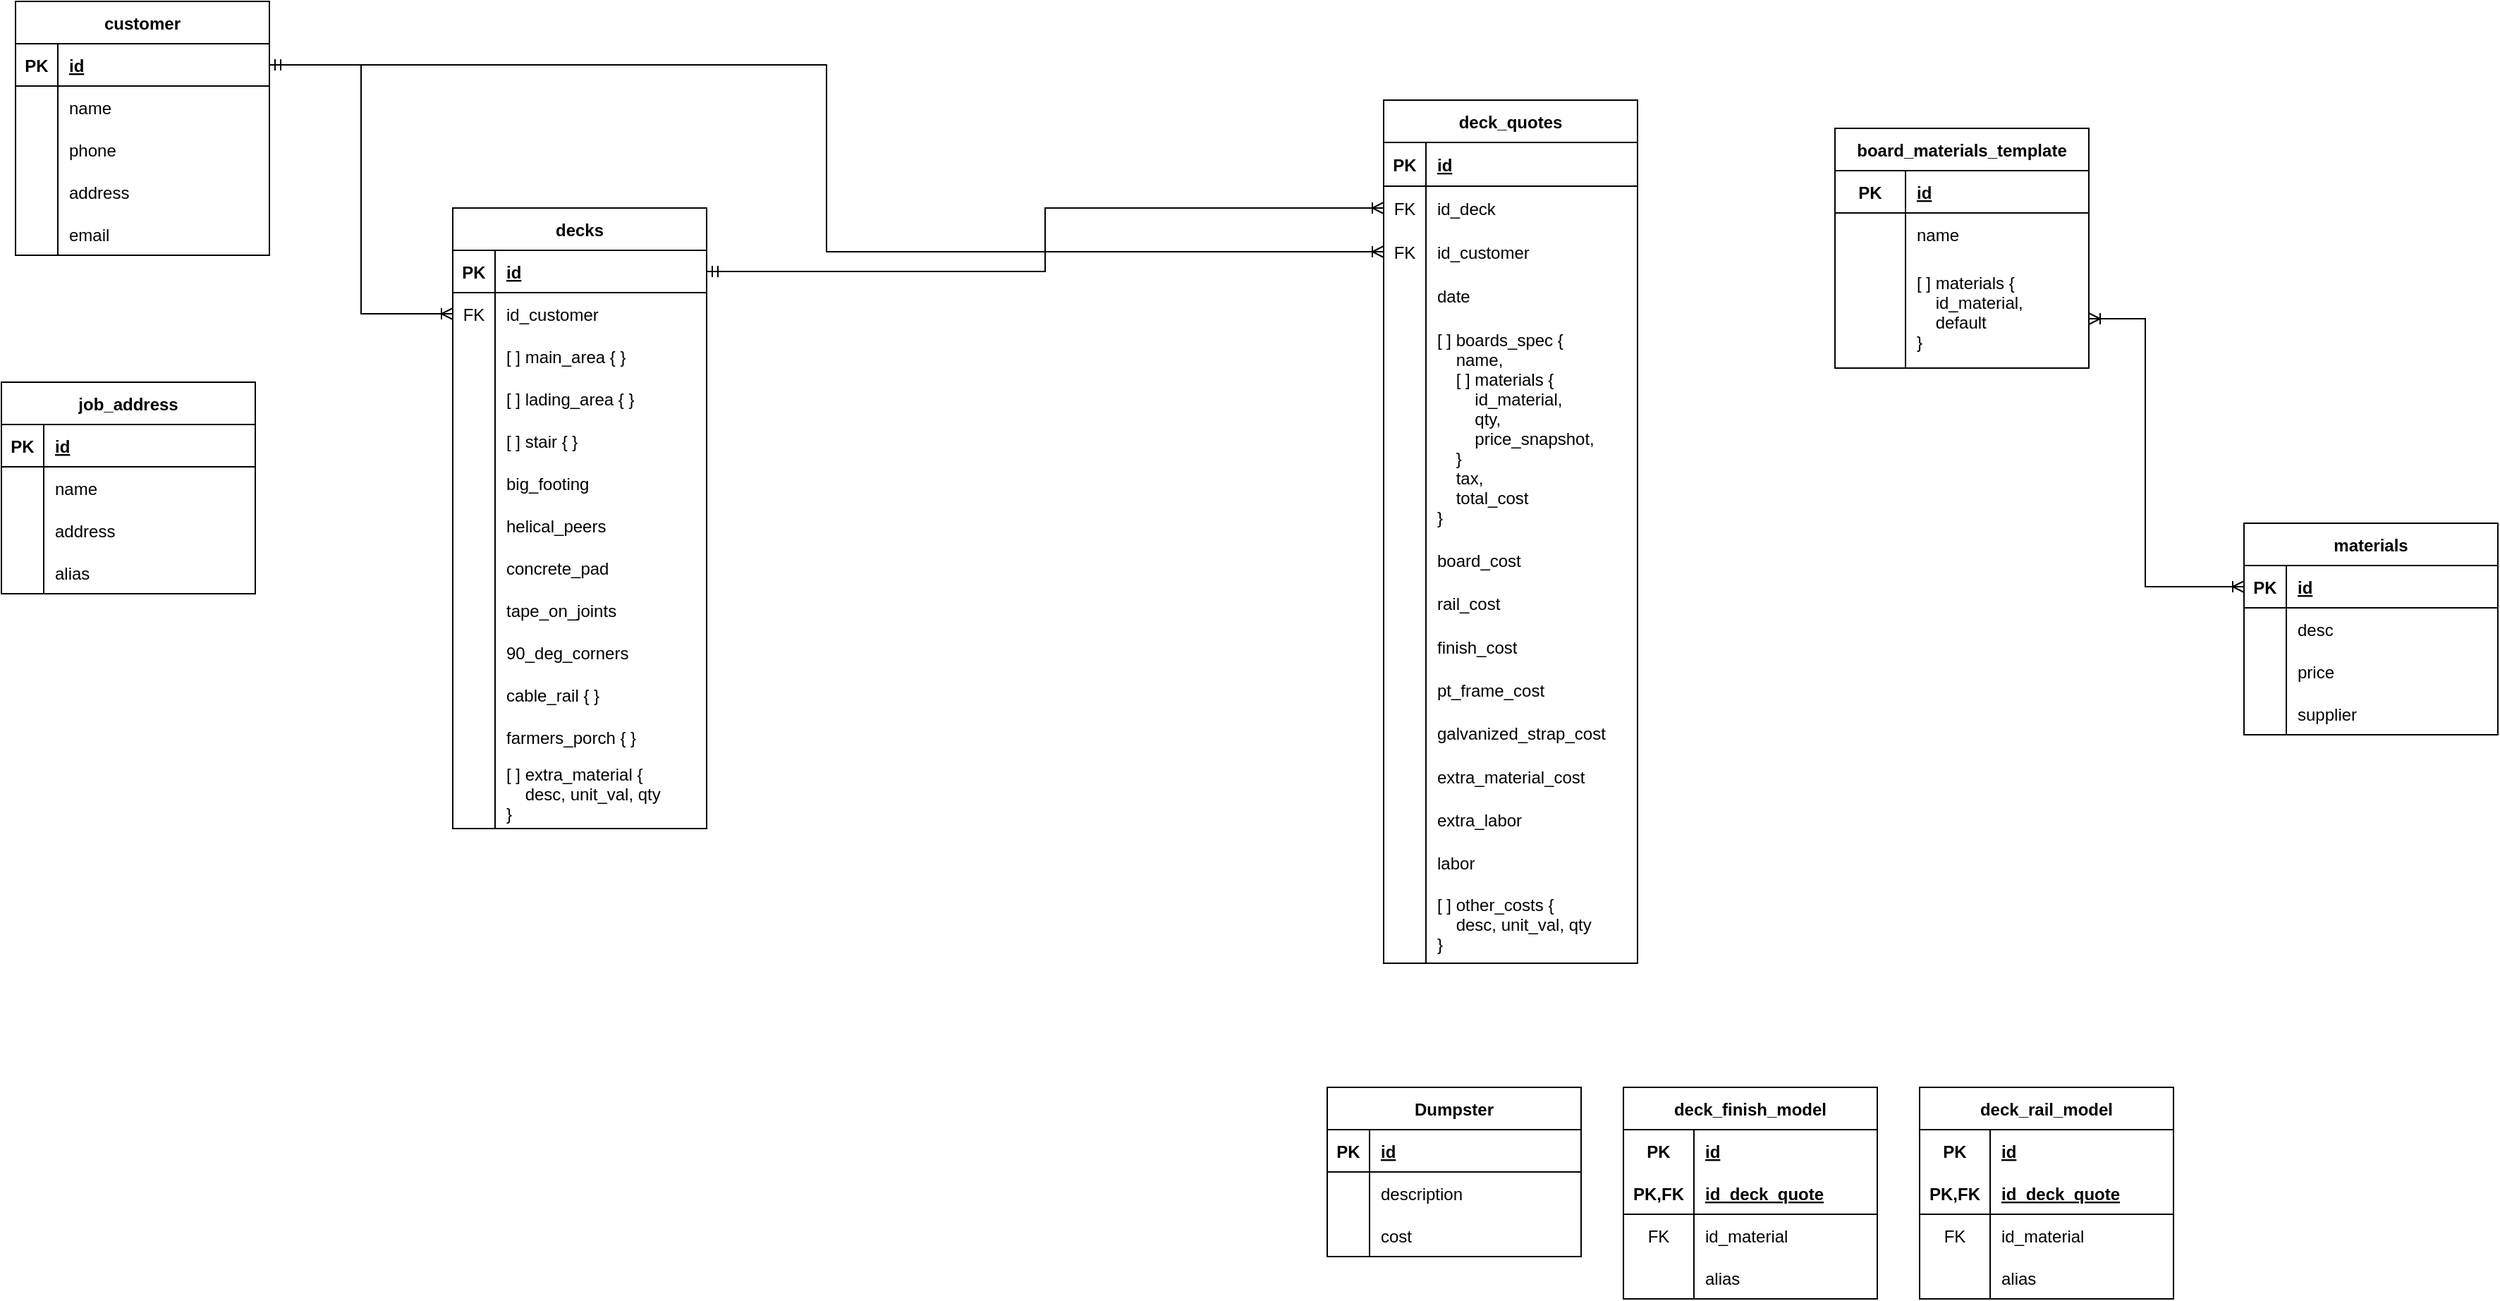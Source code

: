 <mxfile version="21.6.5" type="device">
  <diagram id="R2lEEEUBdFMjLlhIrx00" name="Page-1">
    <mxGraphModel dx="1594" dy="1074" grid="1" gridSize="10" guides="1" tooltips="1" connect="1" arrows="1" fold="1" page="0" pageScale="1" pageWidth="1169" pageHeight="827" math="0" shadow="0" extFonts="Permanent Marker^https://fonts.googleapis.com/css?family=Permanent+Marker">
      <root>
        <mxCell id="0" />
        <mxCell id="1" parent="0" />
        <mxCell id="cBXXLyw65RnomTk4NGGM-23" value="materials" style="shape=table;startSize=30;container=1;collapsible=1;childLayout=tableLayout;fixedRows=1;rowLines=0;fontStyle=1;align=center;resizeLast=1;" parent="1" vertex="1">
          <mxGeometry x="1270" y="130" width="180" height="150" as="geometry" />
        </mxCell>
        <mxCell id="cBXXLyw65RnomTk4NGGM-24" value="" style="shape=tableRow;horizontal=0;startSize=0;swimlaneHead=0;swimlaneBody=0;fillColor=none;collapsible=0;dropTarget=0;points=[[0,0.5],[1,0.5]];portConstraint=eastwest;top=0;left=0;right=0;bottom=1;" parent="cBXXLyw65RnomTk4NGGM-23" vertex="1">
          <mxGeometry y="30" width="180" height="30" as="geometry" />
        </mxCell>
        <mxCell id="cBXXLyw65RnomTk4NGGM-25" value="PK" style="shape=partialRectangle;connectable=0;fillColor=none;top=0;left=0;bottom=0;right=0;fontStyle=1;overflow=hidden;" parent="cBXXLyw65RnomTk4NGGM-24" vertex="1">
          <mxGeometry width="30" height="30" as="geometry">
            <mxRectangle width="30" height="30" as="alternateBounds" />
          </mxGeometry>
        </mxCell>
        <mxCell id="cBXXLyw65RnomTk4NGGM-26" value="id" style="shape=partialRectangle;connectable=0;fillColor=none;top=0;left=0;bottom=0;right=0;align=left;spacingLeft=6;fontStyle=5;overflow=hidden;" parent="cBXXLyw65RnomTk4NGGM-24" vertex="1">
          <mxGeometry x="30" width="150" height="30" as="geometry">
            <mxRectangle width="150" height="30" as="alternateBounds" />
          </mxGeometry>
        </mxCell>
        <mxCell id="cBXXLyw65RnomTk4NGGM-36" value="" style="shape=tableRow;horizontal=0;startSize=0;swimlaneHead=0;swimlaneBody=0;fillColor=none;collapsible=0;dropTarget=0;points=[[0,0.5],[1,0.5]];portConstraint=eastwest;top=0;left=0;right=0;bottom=0;" parent="cBXXLyw65RnomTk4NGGM-23" vertex="1">
          <mxGeometry y="60" width="180" height="30" as="geometry" />
        </mxCell>
        <mxCell id="cBXXLyw65RnomTk4NGGM-37" value="" style="shape=partialRectangle;connectable=0;fillColor=none;top=0;left=0;bottom=0;right=0;editable=1;overflow=hidden;" parent="cBXXLyw65RnomTk4NGGM-36" vertex="1">
          <mxGeometry width="30" height="30" as="geometry">
            <mxRectangle width="30" height="30" as="alternateBounds" />
          </mxGeometry>
        </mxCell>
        <mxCell id="cBXXLyw65RnomTk4NGGM-38" value="desc" style="shape=partialRectangle;connectable=0;fillColor=none;top=0;left=0;bottom=0;right=0;align=left;spacingLeft=6;overflow=hidden;" parent="cBXXLyw65RnomTk4NGGM-36" vertex="1">
          <mxGeometry x="30" width="150" height="30" as="geometry">
            <mxRectangle width="150" height="30" as="alternateBounds" />
          </mxGeometry>
        </mxCell>
        <mxCell id="cBXXLyw65RnomTk4NGGM-39" value="" style="shape=tableRow;horizontal=0;startSize=0;swimlaneHead=0;swimlaneBody=0;fillColor=none;collapsible=0;dropTarget=0;points=[[0,0.5],[1,0.5]];portConstraint=eastwest;top=0;left=0;right=0;bottom=0;" parent="cBXXLyw65RnomTk4NGGM-23" vertex="1">
          <mxGeometry y="90" width="180" height="30" as="geometry" />
        </mxCell>
        <mxCell id="cBXXLyw65RnomTk4NGGM-40" value="" style="shape=partialRectangle;connectable=0;fillColor=none;top=0;left=0;bottom=0;right=0;editable=1;overflow=hidden;" parent="cBXXLyw65RnomTk4NGGM-39" vertex="1">
          <mxGeometry width="30" height="30" as="geometry">
            <mxRectangle width="30" height="30" as="alternateBounds" />
          </mxGeometry>
        </mxCell>
        <mxCell id="cBXXLyw65RnomTk4NGGM-41" value="price" style="shape=partialRectangle;connectable=0;fillColor=none;top=0;left=0;bottom=0;right=0;align=left;spacingLeft=6;overflow=hidden;" parent="cBXXLyw65RnomTk4NGGM-39" vertex="1">
          <mxGeometry x="30" width="150" height="30" as="geometry">
            <mxRectangle width="150" height="30" as="alternateBounds" />
          </mxGeometry>
        </mxCell>
        <mxCell id="ASR6GJY54ct-nBJ7BmFE-8" value="" style="shape=tableRow;horizontal=0;startSize=0;swimlaneHead=0;swimlaneBody=0;fillColor=none;collapsible=0;dropTarget=0;points=[[0,0.5],[1,0.5]];portConstraint=eastwest;top=0;left=0;right=0;bottom=0;" parent="cBXXLyw65RnomTk4NGGM-23" vertex="1">
          <mxGeometry y="120" width="180" height="30" as="geometry" />
        </mxCell>
        <mxCell id="ASR6GJY54ct-nBJ7BmFE-9" value="" style="shape=partialRectangle;connectable=0;fillColor=none;top=0;left=0;bottom=0;right=0;editable=1;overflow=hidden;" parent="ASR6GJY54ct-nBJ7BmFE-8" vertex="1">
          <mxGeometry width="30" height="30" as="geometry">
            <mxRectangle width="30" height="30" as="alternateBounds" />
          </mxGeometry>
        </mxCell>
        <mxCell id="ASR6GJY54ct-nBJ7BmFE-10" value="supplier" style="shape=partialRectangle;connectable=0;fillColor=none;top=0;left=0;bottom=0;right=0;align=left;spacingLeft=6;overflow=hidden;" parent="ASR6GJY54ct-nBJ7BmFE-8" vertex="1">
          <mxGeometry x="30" width="150" height="30" as="geometry">
            <mxRectangle width="150" height="30" as="alternateBounds" />
          </mxGeometry>
        </mxCell>
        <mxCell id="cBXXLyw65RnomTk4NGGM-43" value="customer" style="shape=table;startSize=30;container=1;collapsible=1;childLayout=tableLayout;fixedRows=1;rowLines=0;fontStyle=1;align=center;resizeLast=1;" parent="1" vertex="1">
          <mxGeometry x="-310" y="-240" width="180" height="180" as="geometry">
            <mxRectangle x="-150" y="5" width="100" height="30" as="alternateBounds" />
          </mxGeometry>
        </mxCell>
        <mxCell id="cBXXLyw65RnomTk4NGGM-44" value="" style="shape=tableRow;horizontal=0;startSize=0;swimlaneHead=0;swimlaneBody=0;fillColor=none;collapsible=0;dropTarget=0;points=[[0,0.5],[1,0.5]];portConstraint=eastwest;top=0;left=0;right=0;bottom=1;" parent="cBXXLyw65RnomTk4NGGM-43" vertex="1">
          <mxGeometry y="30" width="180" height="30" as="geometry" />
        </mxCell>
        <mxCell id="cBXXLyw65RnomTk4NGGM-45" value="PK" style="shape=partialRectangle;connectable=0;fillColor=none;top=0;left=0;bottom=0;right=0;fontStyle=1;overflow=hidden;" parent="cBXXLyw65RnomTk4NGGM-44" vertex="1">
          <mxGeometry width="30" height="30" as="geometry">
            <mxRectangle width="30" height="30" as="alternateBounds" />
          </mxGeometry>
        </mxCell>
        <mxCell id="cBXXLyw65RnomTk4NGGM-46" value="id" style="shape=partialRectangle;connectable=0;fillColor=none;top=0;left=0;bottom=0;right=0;align=left;spacingLeft=6;fontStyle=5;overflow=hidden;" parent="cBXXLyw65RnomTk4NGGM-44" vertex="1">
          <mxGeometry x="30" width="150" height="30" as="geometry">
            <mxRectangle width="150" height="30" as="alternateBounds" />
          </mxGeometry>
        </mxCell>
        <mxCell id="cBXXLyw65RnomTk4NGGM-47" value="" style="shape=tableRow;horizontal=0;startSize=0;swimlaneHead=0;swimlaneBody=0;fillColor=none;collapsible=0;dropTarget=0;points=[[0,0.5],[1,0.5]];portConstraint=eastwest;top=0;left=0;right=0;bottom=0;" parent="cBXXLyw65RnomTk4NGGM-43" vertex="1">
          <mxGeometry y="60" width="180" height="30" as="geometry" />
        </mxCell>
        <mxCell id="cBXXLyw65RnomTk4NGGM-48" value="" style="shape=partialRectangle;connectable=0;fillColor=none;top=0;left=0;bottom=0;right=0;editable=1;overflow=hidden;" parent="cBXXLyw65RnomTk4NGGM-47" vertex="1">
          <mxGeometry width="30" height="30" as="geometry">
            <mxRectangle width="30" height="30" as="alternateBounds" />
          </mxGeometry>
        </mxCell>
        <mxCell id="cBXXLyw65RnomTk4NGGM-49" value="name" style="shape=partialRectangle;connectable=0;fillColor=none;top=0;left=0;bottom=0;right=0;align=left;spacingLeft=6;overflow=hidden;" parent="cBXXLyw65RnomTk4NGGM-47" vertex="1">
          <mxGeometry x="30" width="150" height="30" as="geometry">
            <mxRectangle width="150" height="30" as="alternateBounds" />
          </mxGeometry>
        </mxCell>
        <mxCell id="cBXXLyw65RnomTk4NGGM-50" value="" style="shape=tableRow;horizontal=0;startSize=0;swimlaneHead=0;swimlaneBody=0;fillColor=none;collapsible=0;dropTarget=0;points=[[0,0.5],[1,0.5]];portConstraint=eastwest;top=0;left=0;right=0;bottom=0;" parent="cBXXLyw65RnomTk4NGGM-43" vertex="1">
          <mxGeometry y="90" width="180" height="30" as="geometry" />
        </mxCell>
        <mxCell id="cBXXLyw65RnomTk4NGGM-51" value="" style="shape=partialRectangle;connectable=0;fillColor=none;top=0;left=0;bottom=0;right=0;editable=1;overflow=hidden;" parent="cBXXLyw65RnomTk4NGGM-50" vertex="1">
          <mxGeometry width="30" height="30" as="geometry">
            <mxRectangle width="30" height="30" as="alternateBounds" />
          </mxGeometry>
        </mxCell>
        <mxCell id="cBXXLyw65RnomTk4NGGM-52" value="phone" style="shape=partialRectangle;connectable=0;fillColor=none;top=0;left=0;bottom=0;right=0;align=left;spacingLeft=6;overflow=hidden;" parent="cBXXLyw65RnomTk4NGGM-50" vertex="1">
          <mxGeometry x="30" width="150" height="30" as="geometry">
            <mxRectangle width="150" height="30" as="alternateBounds" />
          </mxGeometry>
        </mxCell>
        <mxCell id="cBXXLyw65RnomTk4NGGM-53" value="" style="shape=tableRow;horizontal=0;startSize=0;swimlaneHead=0;swimlaneBody=0;fillColor=none;collapsible=0;dropTarget=0;points=[[0,0.5],[1,0.5]];portConstraint=eastwest;top=0;left=0;right=0;bottom=0;" parent="cBXXLyw65RnomTk4NGGM-43" vertex="1">
          <mxGeometry y="120" width="180" height="30" as="geometry" />
        </mxCell>
        <mxCell id="cBXXLyw65RnomTk4NGGM-54" value="" style="shape=partialRectangle;connectable=0;fillColor=none;top=0;left=0;bottom=0;right=0;editable=1;overflow=hidden;" parent="cBXXLyw65RnomTk4NGGM-53" vertex="1">
          <mxGeometry width="30" height="30" as="geometry">
            <mxRectangle width="30" height="30" as="alternateBounds" />
          </mxGeometry>
        </mxCell>
        <mxCell id="cBXXLyw65RnomTk4NGGM-55" value="address" style="shape=partialRectangle;connectable=0;fillColor=none;top=0;left=0;bottom=0;right=0;align=left;spacingLeft=6;overflow=hidden;" parent="cBXXLyw65RnomTk4NGGM-53" vertex="1">
          <mxGeometry x="30" width="150" height="30" as="geometry">
            <mxRectangle width="150" height="30" as="alternateBounds" />
          </mxGeometry>
        </mxCell>
        <mxCell id="cBXXLyw65RnomTk4NGGM-56" value="" style="shape=tableRow;horizontal=0;startSize=0;swimlaneHead=0;swimlaneBody=0;fillColor=none;collapsible=0;dropTarget=0;points=[[0,0.5],[1,0.5]];portConstraint=eastwest;top=0;left=0;right=0;bottom=0;" parent="cBXXLyw65RnomTk4NGGM-43" vertex="1">
          <mxGeometry y="150" width="180" height="30" as="geometry" />
        </mxCell>
        <mxCell id="cBXXLyw65RnomTk4NGGM-57" value="" style="shape=partialRectangle;connectable=0;fillColor=none;top=0;left=0;bottom=0;right=0;editable=1;overflow=hidden;" parent="cBXXLyw65RnomTk4NGGM-56" vertex="1">
          <mxGeometry width="30" height="30" as="geometry">
            <mxRectangle width="30" height="30" as="alternateBounds" />
          </mxGeometry>
        </mxCell>
        <mxCell id="cBXXLyw65RnomTk4NGGM-58" value="email" style="shape=partialRectangle;connectable=0;fillColor=none;top=0;left=0;bottom=0;right=0;align=left;spacingLeft=6;overflow=hidden;" parent="cBXXLyw65RnomTk4NGGM-56" vertex="1">
          <mxGeometry x="30" width="150" height="30" as="geometry">
            <mxRectangle width="150" height="30" as="alternateBounds" />
          </mxGeometry>
        </mxCell>
        <mxCell id="cBXXLyw65RnomTk4NGGM-59" value="decks" style="shape=table;startSize=30;container=1;collapsible=1;childLayout=tableLayout;fixedRows=1;rowLines=0;fontStyle=1;align=center;resizeLast=1;" parent="1" vertex="1">
          <mxGeometry y="-93.5" width="180" height="440" as="geometry">
            <mxRectangle x="270" y="5" width="70" height="30" as="alternateBounds" />
          </mxGeometry>
        </mxCell>
        <mxCell id="cBXXLyw65RnomTk4NGGM-60" value="" style="shape=tableRow;horizontal=0;startSize=0;swimlaneHead=0;swimlaneBody=0;fillColor=none;collapsible=0;dropTarget=0;points=[[0,0.5],[1,0.5]];portConstraint=eastwest;top=0;left=0;right=0;bottom=1;" parent="cBXXLyw65RnomTk4NGGM-59" vertex="1">
          <mxGeometry y="30" width="180" height="30" as="geometry" />
        </mxCell>
        <mxCell id="cBXXLyw65RnomTk4NGGM-61" value="PK" style="shape=partialRectangle;connectable=0;fillColor=none;top=0;left=0;bottom=0;right=0;fontStyle=1;overflow=hidden;" parent="cBXXLyw65RnomTk4NGGM-60" vertex="1">
          <mxGeometry width="30" height="30" as="geometry">
            <mxRectangle width="30" height="30" as="alternateBounds" />
          </mxGeometry>
        </mxCell>
        <mxCell id="cBXXLyw65RnomTk4NGGM-62" value="id" style="shape=partialRectangle;connectable=1;fillColor=none;top=0;left=0;bottom=0;right=0;align=left;spacingLeft=6;fontStyle=5;overflow=hidden;movable=1;resizable=1;rotatable=1;deletable=1;editable=1;" parent="cBXXLyw65RnomTk4NGGM-60" vertex="1">
          <mxGeometry x="30" width="150" height="30" as="geometry">
            <mxRectangle width="150" height="30" as="alternateBounds" />
          </mxGeometry>
        </mxCell>
        <mxCell id="cBXXLyw65RnomTk4NGGM-216" style="shape=tableRow;horizontal=0;startSize=0;swimlaneHead=0;swimlaneBody=0;fillColor=none;collapsible=0;dropTarget=0;points=[[0,0.5],[1,0.5]];portConstraint=eastwest;top=0;left=0;right=0;bottom=0;" parent="cBXXLyw65RnomTk4NGGM-59" vertex="1">
          <mxGeometry y="60" width="180" height="30" as="geometry" />
        </mxCell>
        <mxCell id="cBXXLyw65RnomTk4NGGM-217" value="FK" style="shape=partialRectangle;connectable=0;fillColor=none;top=0;left=0;bottom=0;right=0;editable=1;overflow=hidden;" parent="cBXXLyw65RnomTk4NGGM-216" vertex="1">
          <mxGeometry width="30" height="30" as="geometry">
            <mxRectangle width="30" height="30" as="alternateBounds" />
          </mxGeometry>
        </mxCell>
        <mxCell id="cBXXLyw65RnomTk4NGGM-218" value="id_customer" style="shape=partialRectangle;connectable=0;fillColor=none;top=0;left=0;bottom=0;right=0;align=left;spacingLeft=6;overflow=hidden;" parent="cBXXLyw65RnomTk4NGGM-216" vertex="1">
          <mxGeometry x="30" width="150" height="30" as="geometry">
            <mxRectangle width="150" height="30" as="alternateBounds" />
          </mxGeometry>
        </mxCell>
        <mxCell id="cBXXLyw65RnomTk4NGGM-162" style="shape=tableRow;horizontal=0;startSize=0;swimlaneHead=0;swimlaneBody=0;fillColor=none;collapsible=0;dropTarget=0;points=[[0,0.5],[1,0.5]];portConstraint=eastwest;top=0;left=0;right=0;bottom=0;" parent="cBXXLyw65RnomTk4NGGM-59" vertex="1">
          <mxGeometry y="90" width="180" height="30" as="geometry" />
        </mxCell>
        <mxCell id="cBXXLyw65RnomTk4NGGM-163" style="shape=partialRectangle;connectable=0;fillColor=none;top=0;left=0;bottom=0;right=0;editable=1;overflow=hidden;" parent="cBXXLyw65RnomTk4NGGM-162" vertex="1">
          <mxGeometry width="30" height="30" as="geometry">
            <mxRectangle width="30" height="30" as="alternateBounds" />
          </mxGeometry>
        </mxCell>
        <mxCell id="cBXXLyw65RnomTk4NGGM-164" value="[ ] main_area { }" style="shape=partialRectangle;connectable=0;fillColor=none;top=0;left=0;bottom=0;right=0;align=left;spacingLeft=6;overflow=hidden;" parent="cBXXLyw65RnomTk4NGGM-162" vertex="1">
          <mxGeometry x="30" width="150" height="30" as="geometry">
            <mxRectangle width="150" height="30" as="alternateBounds" />
          </mxGeometry>
        </mxCell>
        <mxCell id="cBXXLyw65RnomTk4NGGM-165" style="shape=tableRow;horizontal=0;startSize=0;swimlaneHead=0;swimlaneBody=0;fillColor=none;collapsible=0;dropTarget=0;points=[[0,0.5],[1,0.5]];portConstraint=eastwest;top=0;left=0;right=0;bottom=0;" parent="cBXXLyw65RnomTk4NGGM-59" vertex="1">
          <mxGeometry y="120" width="180" height="30" as="geometry" />
        </mxCell>
        <mxCell id="cBXXLyw65RnomTk4NGGM-166" style="shape=partialRectangle;connectable=0;fillColor=none;top=0;left=0;bottom=0;right=0;editable=1;overflow=hidden;" parent="cBXXLyw65RnomTk4NGGM-165" vertex="1">
          <mxGeometry width="30" height="30" as="geometry">
            <mxRectangle width="30" height="30" as="alternateBounds" />
          </mxGeometry>
        </mxCell>
        <mxCell id="cBXXLyw65RnomTk4NGGM-167" value="[ ] lading_area { }" style="shape=partialRectangle;connectable=0;fillColor=none;top=0;left=0;bottom=0;right=0;align=left;spacingLeft=6;overflow=hidden;" parent="cBXXLyw65RnomTk4NGGM-165" vertex="1">
          <mxGeometry x="30" width="150" height="30" as="geometry">
            <mxRectangle width="150" height="30" as="alternateBounds" />
          </mxGeometry>
        </mxCell>
        <mxCell id="cBXXLyw65RnomTk4NGGM-168" style="shape=tableRow;horizontal=0;startSize=0;swimlaneHead=0;swimlaneBody=0;fillColor=none;collapsible=0;dropTarget=0;points=[[0,0.5],[1,0.5]];portConstraint=eastwest;top=0;left=0;right=0;bottom=0;" parent="cBXXLyw65RnomTk4NGGM-59" vertex="1">
          <mxGeometry y="150" width="180" height="30" as="geometry" />
        </mxCell>
        <mxCell id="cBXXLyw65RnomTk4NGGM-169" style="shape=partialRectangle;connectable=0;fillColor=none;top=0;left=0;bottom=0;right=0;editable=1;overflow=hidden;" parent="cBXXLyw65RnomTk4NGGM-168" vertex="1">
          <mxGeometry width="30" height="30" as="geometry">
            <mxRectangle width="30" height="30" as="alternateBounds" />
          </mxGeometry>
        </mxCell>
        <mxCell id="cBXXLyw65RnomTk4NGGM-170" value="[ ] stair { }" style="shape=partialRectangle;connectable=0;fillColor=none;top=0;left=0;bottom=0;right=0;align=left;spacingLeft=6;overflow=hidden;" parent="cBXXLyw65RnomTk4NGGM-168" vertex="1">
          <mxGeometry x="30" width="150" height="30" as="geometry">
            <mxRectangle width="150" height="30" as="alternateBounds" />
          </mxGeometry>
        </mxCell>
        <mxCell id="cBXXLyw65RnomTk4NGGM-63" value="" style="shape=tableRow;horizontal=0;startSize=0;swimlaneHead=0;swimlaneBody=0;fillColor=none;collapsible=0;dropTarget=0;points=[[0,0.5],[1,0.5]];portConstraint=eastwest;top=0;left=0;right=0;bottom=0;" parent="cBXXLyw65RnomTk4NGGM-59" vertex="1">
          <mxGeometry y="180" width="180" height="30" as="geometry" />
        </mxCell>
        <mxCell id="cBXXLyw65RnomTk4NGGM-64" value="" style="shape=partialRectangle;connectable=0;fillColor=none;top=0;left=0;bottom=0;right=0;editable=1;overflow=hidden;" parent="cBXXLyw65RnomTk4NGGM-63" vertex="1">
          <mxGeometry width="30" height="30" as="geometry">
            <mxRectangle width="30" height="30" as="alternateBounds" />
          </mxGeometry>
        </mxCell>
        <mxCell id="cBXXLyw65RnomTk4NGGM-65" value="big_footing" style="shape=partialRectangle;connectable=0;fillColor=none;top=0;left=0;bottom=0;right=0;align=left;spacingLeft=6;overflow=hidden;" parent="cBXXLyw65RnomTk4NGGM-63" vertex="1">
          <mxGeometry x="30" width="150" height="30" as="geometry">
            <mxRectangle width="150" height="30" as="alternateBounds" />
          </mxGeometry>
        </mxCell>
        <mxCell id="cBXXLyw65RnomTk4NGGM-66" value="" style="shape=tableRow;horizontal=0;startSize=0;swimlaneHead=0;swimlaneBody=0;fillColor=none;collapsible=0;dropTarget=0;points=[[0,0.5],[1,0.5]];portConstraint=eastwest;top=0;left=0;right=0;bottom=0;" parent="cBXXLyw65RnomTk4NGGM-59" vertex="1">
          <mxGeometry y="210" width="180" height="30" as="geometry" />
        </mxCell>
        <mxCell id="cBXXLyw65RnomTk4NGGM-67" value="" style="shape=partialRectangle;connectable=0;fillColor=none;top=0;left=0;bottom=0;right=0;editable=1;overflow=hidden;" parent="cBXXLyw65RnomTk4NGGM-66" vertex="1">
          <mxGeometry width="30" height="30" as="geometry">
            <mxRectangle width="30" height="30" as="alternateBounds" />
          </mxGeometry>
        </mxCell>
        <mxCell id="cBXXLyw65RnomTk4NGGM-68" value="helical_peers" style="shape=partialRectangle;connectable=0;fillColor=none;top=0;left=0;bottom=0;right=0;align=left;spacingLeft=6;overflow=hidden;" parent="cBXXLyw65RnomTk4NGGM-66" vertex="1">
          <mxGeometry x="30" width="150" height="30" as="geometry">
            <mxRectangle width="150" height="30" as="alternateBounds" />
          </mxGeometry>
        </mxCell>
        <mxCell id="cBXXLyw65RnomTk4NGGM-69" value="" style="shape=tableRow;horizontal=0;startSize=0;swimlaneHead=0;swimlaneBody=0;fillColor=none;collapsible=0;dropTarget=0;points=[[0,0.5],[1,0.5]];portConstraint=eastwest;top=0;left=0;right=0;bottom=0;" parent="cBXXLyw65RnomTk4NGGM-59" vertex="1">
          <mxGeometry y="240" width="180" height="30" as="geometry" />
        </mxCell>
        <mxCell id="cBXXLyw65RnomTk4NGGM-70" value="" style="shape=partialRectangle;connectable=0;fillColor=none;top=0;left=0;bottom=0;right=0;editable=1;overflow=hidden;" parent="cBXXLyw65RnomTk4NGGM-69" vertex="1">
          <mxGeometry width="30" height="30" as="geometry">
            <mxRectangle width="30" height="30" as="alternateBounds" />
          </mxGeometry>
        </mxCell>
        <mxCell id="cBXXLyw65RnomTk4NGGM-71" value="concrete_pad" style="shape=partialRectangle;connectable=0;fillColor=none;top=0;left=0;bottom=0;right=0;align=left;spacingLeft=6;overflow=hidden;" parent="cBXXLyw65RnomTk4NGGM-69" vertex="1">
          <mxGeometry x="30" width="150" height="30" as="geometry">
            <mxRectangle width="150" height="30" as="alternateBounds" />
          </mxGeometry>
        </mxCell>
        <mxCell id="cBXXLyw65RnomTk4NGGM-72" value="" style="shape=tableRow;horizontal=0;startSize=0;swimlaneHead=0;swimlaneBody=0;fillColor=none;collapsible=0;dropTarget=0;points=[[0,0.5],[1,0.5]];portConstraint=eastwest;top=0;left=0;right=0;bottom=0;" parent="cBXXLyw65RnomTk4NGGM-59" vertex="1">
          <mxGeometry y="270" width="180" height="30" as="geometry" />
        </mxCell>
        <mxCell id="cBXXLyw65RnomTk4NGGM-73" value="" style="shape=partialRectangle;connectable=0;fillColor=none;top=0;left=0;bottom=0;right=0;editable=1;overflow=hidden;" parent="cBXXLyw65RnomTk4NGGM-72" vertex="1">
          <mxGeometry width="30" height="30" as="geometry">
            <mxRectangle width="30" height="30" as="alternateBounds" />
          </mxGeometry>
        </mxCell>
        <mxCell id="cBXXLyw65RnomTk4NGGM-74" value="tape_on_joints" style="shape=partialRectangle;connectable=0;fillColor=none;top=0;left=0;bottom=0;right=0;align=left;spacingLeft=6;overflow=hidden;" parent="cBXXLyw65RnomTk4NGGM-72" vertex="1">
          <mxGeometry x="30" width="150" height="30" as="geometry">
            <mxRectangle width="150" height="30" as="alternateBounds" />
          </mxGeometry>
        </mxCell>
        <mxCell id="cBXXLyw65RnomTk4NGGM-75" value="" style="shape=tableRow;horizontal=0;startSize=0;swimlaneHead=0;swimlaneBody=0;fillColor=none;collapsible=0;dropTarget=0;points=[[0,0.5],[1,0.5]];portConstraint=eastwest;top=0;left=0;right=0;bottom=0;" parent="cBXXLyw65RnomTk4NGGM-59" vertex="1">
          <mxGeometry y="300" width="180" height="30" as="geometry" />
        </mxCell>
        <mxCell id="cBXXLyw65RnomTk4NGGM-76" value="" style="shape=partialRectangle;connectable=0;fillColor=none;top=0;left=0;bottom=0;right=0;editable=1;overflow=hidden;" parent="cBXXLyw65RnomTk4NGGM-75" vertex="1">
          <mxGeometry width="30" height="30" as="geometry">
            <mxRectangle width="30" height="30" as="alternateBounds" />
          </mxGeometry>
        </mxCell>
        <mxCell id="cBXXLyw65RnomTk4NGGM-77" value="90_deg_corners" style="shape=partialRectangle;connectable=0;fillColor=none;top=0;left=0;bottom=0;right=0;align=left;spacingLeft=6;overflow=hidden;" parent="cBXXLyw65RnomTk4NGGM-75" vertex="1">
          <mxGeometry x="30" width="150" height="30" as="geometry">
            <mxRectangle width="150" height="30" as="alternateBounds" />
          </mxGeometry>
        </mxCell>
        <mxCell id="cBXXLyw65RnomTk4NGGM-444" style="shape=tableRow;horizontal=0;startSize=0;swimlaneHead=0;swimlaneBody=0;fillColor=none;collapsible=0;dropTarget=0;points=[[0,0.5],[1,0.5]];portConstraint=eastwest;top=0;left=0;right=0;bottom=0;" parent="cBXXLyw65RnomTk4NGGM-59" vertex="1">
          <mxGeometry y="330" width="180" height="30" as="geometry" />
        </mxCell>
        <mxCell id="cBXXLyw65RnomTk4NGGM-445" style="shape=partialRectangle;connectable=0;fillColor=none;top=0;left=0;bottom=0;right=0;editable=1;overflow=hidden;" parent="cBXXLyw65RnomTk4NGGM-444" vertex="1">
          <mxGeometry width="30" height="30" as="geometry">
            <mxRectangle width="30" height="30" as="alternateBounds" />
          </mxGeometry>
        </mxCell>
        <mxCell id="cBXXLyw65RnomTk4NGGM-446" value="cable_rail { }" style="shape=partialRectangle;connectable=0;fillColor=none;top=0;left=0;bottom=0;right=0;align=left;spacingLeft=6;overflow=hidden;" parent="cBXXLyw65RnomTk4NGGM-444" vertex="1">
          <mxGeometry x="30" width="150" height="30" as="geometry">
            <mxRectangle width="150" height="30" as="alternateBounds" />
          </mxGeometry>
        </mxCell>
        <mxCell id="cBXXLyw65RnomTk4NGGM-447" style="shape=tableRow;horizontal=0;startSize=0;swimlaneHead=0;swimlaneBody=0;fillColor=none;collapsible=0;dropTarget=0;points=[[0,0.5],[1,0.5]];portConstraint=eastwest;top=0;left=0;right=0;bottom=0;" parent="cBXXLyw65RnomTk4NGGM-59" vertex="1">
          <mxGeometry y="360" width="180" height="30" as="geometry" />
        </mxCell>
        <mxCell id="cBXXLyw65RnomTk4NGGM-448" style="shape=partialRectangle;connectable=0;fillColor=none;top=0;left=0;bottom=0;right=0;editable=1;overflow=hidden;" parent="cBXXLyw65RnomTk4NGGM-447" vertex="1">
          <mxGeometry width="30" height="30" as="geometry">
            <mxRectangle width="30" height="30" as="alternateBounds" />
          </mxGeometry>
        </mxCell>
        <mxCell id="cBXXLyw65RnomTk4NGGM-449" value="farmers_porch { }" style="shape=partialRectangle;connectable=0;fillColor=none;top=0;left=0;bottom=0;right=0;align=left;spacingLeft=6;overflow=hidden;" parent="cBXXLyw65RnomTk4NGGM-447" vertex="1">
          <mxGeometry x="30" width="150" height="30" as="geometry">
            <mxRectangle width="150" height="30" as="alternateBounds" />
          </mxGeometry>
        </mxCell>
        <mxCell id="cBXXLyw65RnomTk4NGGM-294" style="shape=tableRow;horizontal=0;startSize=0;swimlaneHead=0;swimlaneBody=0;fillColor=none;collapsible=0;dropTarget=0;points=[[0,0.5],[1,0.5]];portConstraint=eastwest;top=0;left=0;right=0;bottom=0;" parent="cBXXLyw65RnomTk4NGGM-59" vertex="1">
          <mxGeometry y="390" width="180" height="50" as="geometry" />
        </mxCell>
        <mxCell id="cBXXLyw65RnomTk4NGGM-295" style="shape=partialRectangle;connectable=0;fillColor=none;top=0;left=0;bottom=0;right=0;editable=1;overflow=hidden;" parent="cBXXLyw65RnomTk4NGGM-294" vertex="1">
          <mxGeometry width="30" height="50" as="geometry">
            <mxRectangle width="30" height="50" as="alternateBounds" />
          </mxGeometry>
        </mxCell>
        <mxCell id="cBXXLyw65RnomTk4NGGM-296" value="[ ] extra_material {&#xa;    desc, unit_val, qty&#xa;}" style="shape=partialRectangle;connectable=0;fillColor=none;top=0;left=0;bottom=0;right=0;align=left;spacingLeft=6;overflow=hidden;" parent="cBXXLyw65RnomTk4NGGM-294" vertex="1">
          <mxGeometry x="30" width="150" height="50" as="geometry">
            <mxRectangle width="150" height="50" as="alternateBounds" />
          </mxGeometry>
        </mxCell>
        <object label="deck_quotes" OPA="nene" id="cBXXLyw65RnomTk4NGGM-222">
          <mxCell style="shape=table;startSize=30;container=1;collapsible=1;childLayout=tableLayout;fixedRows=0;rowLines=0;fontStyle=1;align=center;resizeLast=1;sketch=0;swimlaneHead=1;swimlaneBody=1;horizontal=1;top=1;bottom=1;left=1;right=1;enumerate=0;" parent="1" vertex="1">
            <mxGeometry x="660" y="-170" width="180" height="612" as="geometry">
              <mxRectangle x="410" y="-280" width="110" height="30" as="alternateBounds" />
            </mxGeometry>
          </mxCell>
        </object>
        <mxCell id="cBXXLyw65RnomTk4NGGM-223" value="" style="shape=tableRow;horizontal=0;startSize=0;swimlaneHead=0;swimlaneBody=0;fillColor=none;collapsible=0;dropTarget=0;points=[[0,0.5],[1,0.5]];portConstraint=eastwest;top=0;left=0;right=0;bottom=1;sketch=0;" parent="cBXXLyw65RnomTk4NGGM-222" vertex="1">
          <mxGeometry y="30" width="180" height="31" as="geometry" />
        </mxCell>
        <mxCell id="cBXXLyw65RnomTk4NGGM-224" value="PK" style="shape=partialRectangle;connectable=0;fillColor=none;top=0;left=0;bottom=0;right=0;fontStyle=1;overflow=hidden;sketch=0;" parent="cBXXLyw65RnomTk4NGGM-223" vertex="1">
          <mxGeometry width="30" height="31" as="geometry">
            <mxRectangle width="30" height="31" as="alternateBounds" />
          </mxGeometry>
        </mxCell>
        <mxCell id="cBXXLyw65RnomTk4NGGM-225" value="id" style="shape=partialRectangle;connectable=0;fillColor=none;top=0;left=0;bottom=0;right=0;align=left;spacingLeft=6;fontStyle=5;overflow=hidden;sketch=0;" parent="cBXXLyw65RnomTk4NGGM-223" vertex="1">
          <mxGeometry x="30" width="150" height="31" as="geometry">
            <mxRectangle width="150" height="31" as="alternateBounds" />
          </mxGeometry>
        </mxCell>
        <mxCell id="cBXXLyw65RnomTk4NGGM-226" value="" style="shape=tableRow;horizontal=0;startSize=0;swimlaneHead=0;swimlaneBody=0;fillColor=none;collapsible=0;dropTarget=0;points=[[0,0.5],[1,0.5]];portConstraint=eastwest;top=0;left=0;right=0;bottom=0;sketch=0;" parent="cBXXLyw65RnomTk4NGGM-222" vertex="1">
          <mxGeometry y="61" width="180" height="31" as="geometry" />
        </mxCell>
        <mxCell id="cBXXLyw65RnomTk4NGGM-227" value="FK" style="shape=partialRectangle;connectable=0;fillColor=none;top=0;left=0;bottom=0;right=0;editable=1;overflow=hidden;sketch=0;fontStyle=0" parent="cBXXLyw65RnomTk4NGGM-226" vertex="1">
          <mxGeometry width="30" height="31" as="geometry">
            <mxRectangle width="30" height="31" as="alternateBounds" />
          </mxGeometry>
        </mxCell>
        <mxCell id="cBXXLyw65RnomTk4NGGM-228" value="id_deck" style="shape=partialRectangle;connectable=0;fillColor=none;top=0;left=0;bottom=0;right=0;align=left;spacingLeft=6;overflow=hidden;sketch=0;" parent="cBXXLyw65RnomTk4NGGM-226" vertex="1">
          <mxGeometry x="30" width="150" height="31" as="geometry">
            <mxRectangle width="150" height="31" as="alternateBounds" />
          </mxGeometry>
        </mxCell>
        <mxCell id="ASR6GJY54ct-nBJ7BmFE-4" style="shape=tableRow;horizontal=0;startSize=0;swimlaneHead=0;swimlaneBody=0;fillColor=none;collapsible=0;dropTarget=0;points=[[0,0.5],[1,0.5]];portConstraint=eastwest;top=0;left=0;right=0;bottom=0;sketch=0;" parent="cBXXLyw65RnomTk4NGGM-222" vertex="1">
          <mxGeometry y="92" width="180" height="31" as="geometry" />
        </mxCell>
        <mxCell id="ASR6GJY54ct-nBJ7BmFE-5" value="FK" style="shape=partialRectangle;connectable=0;fillColor=none;top=0;left=0;bottom=0;right=0;editable=1;overflow=hidden;sketch=0;fontStyle=0" parent="ASR6GJY54ct-nBJ7BmFE-4" vertex="1">
          <mxGeometry width="30" height="31" as="geometry">
            <mxRectangle width="30" height="31" as="alternateBounds" />
          </mxGeometry>
        </mxCell>
        <mxCell id="ASR6GJY54ct-nBJ7BmFE-6" value="id_customer" style="shape=partialRectangle;connectable=0;fillColor=none;top=0;left=0;bottom=0;right=0;align=left;spacingLeft=6;overflow=hidden;sketch=0;" parent="ASR6GJY54ct-nBJ7BmFE-4" vertex="1">
          <mxGeometry x="30" width="150" height="31" as="geometry">
            <mxRectangle width="150" height="31" as="alternateBounds" />
          </mxGeometry>
        </mxCell>
        <mxCell id="cBXXLyw65RnomTk4NGGM-492" style="shape=tableRow;horizontal=0;startSize=0;swimlaneHead=0;swimlaneBody=0;fillColor=none;collapsible=0;dropTarget=0;points=[[0,0.5],[1,0.5]];portConstraint=eastwest;top=0;left=0;right=0;bottom=0;sketch=0;" parent="cBXXLyw65RnomTk4NGGM-222" vertex="1">
          <mxGeometry y="123" width="180" height="31" as="geometry" />
        </mxCell>
        <mxCell id="cBXXLyw65RnomTk4NGGM-493" style="shape=partialRectangle;connectable=0;fillColor=none;top=0;left=0;bottom=0;right=0;editable=1;overflow=hidden;sketch=0;fontStyle=0" parent="cBXXLyw65RnomTk4NGGM-492" vertex="1">
          <mxGeometry width="30" height="31" as="geometry">
            <mxRectangle width="30" height="31" as="alternateBounds" />
          </mxGeometry>
        </mxCell>
        <mxCell id="cBXXLyw65RnomTk4NGGM-494" value="date" style="shape=partialRectangle;connectable=0;fillColor=none;top=0;left=0;bottom=0;right=0;align=left;spacingLeft=6;overflow=hidden;sketch=0;" parent="cBXXLyw65RnomTk4NGGM-492" vertex="1">
          <mxGeometry x="30" width="150" height="31" as="geometry">
            <mxRectangle width="150" height="31" as="alternateBounds" />
          </mxGeometry>
        </mxCell>
        <mxCell id="tjqlDCv_C3DiWGsTxmAn-1" style="shape=tableRow;horizontal=0;startSize=0;swimlaneHead=0;swimlaneBody=0;fillColor=none;collapsible=0;dropTarget=0;points=[[0,0.5],[1,0.5]];portConstraint=eastwest;top=0;left=0;right=0;bottom=0;sketch=0;" parent="cBXXLyw65RnomTk4NGGM-222" vertex="1">
          <mxGeometry y="154" width="180" height="157" as="geometry" />
        </mxCell>
        <mxCell id="tjqlDCv_C3DiWGsTxmAn-2" style="shape=partialRectangle;connectable=0;fillColor=none;top=0;left=0;bottom=0;right=0;editable=1;overflow=hidden;sketch=0;" parent="tjqlDCv_C3DiWGsTxmAn-1" vertex="1">
          <mxGeometry width="30" height="157" as="geometry">
            <mxRectangle width="30" height="157" as="alternateBounds" />
          </mxGeometry>
        </mxCell>
        <mxCell id="tjqlDCv_C3DiWGsTxmAn-3" value="[ ] boards_spec {&#xa;    name,&#xa;    [ ] materials {&#xa;        id_material,&#xa;        qty,&#xa;        price_snapshot,&#xa;    }&#xa;    tax,&#xa;    total_cost&#xa;}" style="shape=partialRectangle;connectable=0;fillColor=none;top=0;left=0;bottom=0;right=0;align=left;spacingLeft=6;overflow=hidden;sketch=0;" parent="tjqlDCv_C3DiWGsTxmAn-1" vertex="1">
          <mxGeometry x="30" width="150" height="157" as="geometry">
            <mxRectangle width="150" height="157" as="alternateBounds" />
          </mxGeometry>
        </mxCell>
        <mxCell id="cBXXLyw65RnomTk4NGGM-267" style="shape=tableRow;horizontal=0;startSize=0;swimlaneHead=0;swimlaneBody=0;fillColor=none;collapsible=0;dropTarget=0;points=[[0,0.5],[1,0.5]];portConstraint=eastwest;top=0;left=0;right=0;bottom=0;sketch=0;" parent="cBXXLyw65RnomTk4NGGM-222" vertex="1">
          <mxGeometry y="311" width="180" height="30" as="geometry" />
        </mxCell>
        <mxCell id="cBXXLyw65RnomTk4NGGM-268" style="shape=partialRectangle;connectable=0;fillColor=none;top=0;left=0;bottom=0;right=0;editable=1;overflow=hidden;sketch=0;" parent="cBXXLyw65RnomTk4NGGM-267" vertex="1">
          <mxGeometry width="30" height="30" as="geometry">
            <mxRectangle width="30" height="30" as="alternateBounds" />
          </mxGeometry>
        </mxCell>
        <mxCell id="cBXXLyw65RnomTk4NGGM-269" value="board_cost" style="shape=partialRectangle;connectable=0;fillColor=none;top=0;left=0;bottom=0;right=0;align=left;spacingLeft=6;overflow=hidden;sketch=0;" parent="cBXXLyw65RnomTk4NGGM-267" vertex="1">
          <mxGeometry x="30" width="150" height="30" as="geometry">
            <mxRectangle width="150" height="30" as="alternateBounds" />
          </mxGeometry>
        </mxCell>
        <mxCell id="cBXXLyw65RnomTk4NGGM-279" style="shape=tableRow;horizontal=0;startSize=0;swimlaneHead=0;swimlaneBody=0;fillColor=none;collapsible=0;dropTarget=0;points=[[0,0.5],[1,0.5]];portConstraint=eastwest;top=0;left=0;right=0;bottom=0;sketch=0;" parent="cBXXLyw65RnomTk4NGGM-222" vertex="1">
          <mxGeometry y="341" width="180" height="31" as="geometry" />
        </mxCell>
        <mxCell id="cBXXLyw65RnomTk4NGGM-280" style="shape=partialRectangle;connectable=0;fillColor=none;top=0;left=0;bottom=0;right=0;editable=1;overflow=hidden;sketch=0;" parent="cBXXLyw65RnomTk4NGGM-279" vertex="1">
          <mxGeometry width="30" height="31" as="geometry">
            <mxRectangle width="30" height="31" as="alternateBounds" />
          </mxGeometry>
        </mxCell>
        <mxCell id="cBXXLyw65RnomTk4NGGM-281" value="rail_cost" style="shape=partialRectangle;connectable=0;fillColor=none;top=0;left=0;bottom=0;right=0;align=left;spacingLeft=6;overflow=hidden;sketch=0;" parent="cBXXLyw65RnomTk4NGGM-279" vertex="1">
          <mxGeometry x="30" width="150" height="31" as="geometry">
            <mxRectangle width="150" height="31" as="alternateBounds" />
          </mxGeometry>
        </mxCell>
        <mxCell id="cBXXLyw65RnomTk4NGGM-288" style="shape=tableRow;horizontal=0;startSize=0;swimlaneHead=0;swimlaneBody=0;fillColor=none;collapsible=0;dropTarget=0;points=[[0,0.5],[1,0.5]];portConstraint=eastwest;top=0;left=0;right=0;bottom=0;sketch=0;" parent="cBXXLyw65RnomTk4NGGM-222" vertex="1">
          <mxGeometry y="372" width="180" height="31" as="geometry" />
        </mxCell>
        <mxCell id="cBXXLyw65RnomTk4NGGM-289" style="shape=partialRectangle;connectable=0;fillColor=none;top=0;left=0;bottom=0;right=0;editable=1;overflow=hidden;sketch=0;" parent="cBXXLyw65RnomTk4NGGM-288" vertex="1">
          <mxGeometry width="30" height="31" as="geometry">
            <mxRectangle width="30" height="31" as="alternateBounds" />
          </mxGeometry>
        </mxCell>
        <mxCell id="cBXXLyw65RnomTk4NGGM-290" value="finish_cost" style="shape=partialRectangle;connectable=0;fillColor=none;top=0;left=0;bottom=0;right=0;align=left;spacingLeft=6;overflow=hidden;sketch=0;" parent="cBXXLyw65RnomTk4NGGM-288" vertex="1">
          <mxGeometry x="30" width="150" height="31" as="geometry">
            <mxRectangle width="150" height="31" as="alternateBounds" />
          </mxGeometry>
        </mxCell>
        <mxCell id="cBXXLyw65RnomTk4NGGM-282" style="shape=tableRow;horizontal=0;startSize=0;swimlaneHead=0;swimlaneBody=0;fillColor=none;collapsible=0;dropTarget=0;points=[[0,0.5],[1,0.5]];portConstraint=eastwest;top=0;left=0;right=0;bottom=0;sketch=0;" parent="cBXXLyw65RnomTk4NGGM-222" vertex="1">
          <mxGeometry y="403" width="180" height="30" as="geometry" />
        </mxCell>
        <mxCell id="cBXXLyw65RnomTk4NGGM-283" style="shape=partialRectangle;connectable=0;fillColor=none;top=0;left=0;bottom=0;right=0;editable=1;overflow=hidden;sketch=0;" parent="cBXXLyw65RnomTk4NGGM-282" vertex="1">
          <mxGeometry width="30" height="30" as="geometry">
            <mxRectangle width="30" height="30" as="alternateBounds" />
          </mxGeometry>
        </mxCell>
        <mxCell id="cBXXLyw65RnomTk4NGGM-284" value="pt_frame_cost" style="shape=partialRectangle;connectable=0;fillColor=none;top=0;left=0;bottom=0;right=0;align=left;spacingLeft=6;overflow=hidden;sketch=0;" parent="cBXXLyw65RnomTk4NGGM-282" vertex="1">
          <mxGeometry x="30" width="150" height="30" as="geometry">
            <mxRectangle width="150" height="30" as="alternateBounds" />
          </mxGeometry>
        </mxCell>
        <mxCell id="cBXXLyw65RnomTk4NGGM-285" style="shape=tableRow;horizontal=0;startSize=0;swimlaneHead=0;swimlaneBody=0;fillColor=none;collapsible=0;dropTarget=0;points=[[0,0.5],[1,0.5]];portConstraint=eastwest;top=0;left=0;right=0;bottom=0;sketch=0;" parent="cBXXLyw65RnomTk4NGGM-222" vertex="1">
          <mxGeometry y="433" width="180" height="31" as="geometry" />
        </mxCell>
        <mxCell id="cBXXLyw65RnomTk4NGGM-286" style="shape=partialRectangle;connectable=0;fillColor=none;top=0;left=0;bottom=0;right=0;editable=1;overflow=hidden;sketch=0;" parent="cBXXLyw65RnomTk4NGGM-285" vertex="1">
          <mxGeometry width="30" height="31" as="geometry">
            <mxRectangle width="30" height="31" as="alternateBounds" />
          </mxGeometry>
        </mxCell>
        <mxCell id="cBXXLyw65RnomTk4NGGM-287" value="galvanized_strap_cost" style="shape=partialRectangle;connectable=0;fillColor=none;top=0;left=0;bottom=0;right=0;align=left;spacingLeft=6;overflow=hidden;sketch=0;" parent="cBXXLyw65RnomTk4NGGM-285" vertex="1">
          <mxGeometry x="30" width="150" height="31" as="geometry">
            <mxRectangle width="150" height="31" as="alternateBounds" />
          </mxGeometry>
        </mxCell>
        <mxCell id="cBXXLyw65RnomTk4NGGM-291" style="shape=tableRow;horizontal=0;startSize=0;swimlaneHead=0;swimlaneBody=0;fillColor=none;collapsible=0;dropTarget=0;points=[[0,0.5],[1,0.5]];portConstraint=eastwest;top=0;left=0;right=0;bottom=0;sketch=0;" parent="cBXXLyw65RnomTk4NGGM-222" vertex="1">
          <mxGeometry y="464" width="180" height="31" as="geometry" />
        </mxCell>
        <mxCell id="cBXXLyw65RnomTk4NGGM-292" style="shape=partialRectangle;connectable=0;fillColor=none;top=0;left=0;bottom=0;right=0;editable=1;overflow=hidden;sketch=0;" parent="cBXXLyw65RnomTk4NGGM-291" vertex="1">
          <mxGeometry width="30" height="31" as="geometry">
            <mxRectangle width="30" height="31" as="alternateBounds" />
          </mxGeometry>
        </mxCell>
        <mxCell id="cBXXLyw65RnomTk4NGGM-293" value="extra_material_cost" style="shape=partialRectangle;connectable=0;fillColor=none;top=0;left=0;bottom=0;right=0;align=left;spacingLeft=6;overflow=hidden;sketch=0;" parent="cBXXLyw65RnomTk4NGGM-291" vertex="1">
          <mxGeometry x="30" width="150" height="31" as="geometry">
            <mxRectangle width="150" height="31" as="alternateBounds" />
          </mxGeometry>
        </mxCell>
        <mxCell id="cBXXLyw65RnomTk4NGGM-300" style="shape=tableRow;horizontal=0;startSize=0;swimlaneHead=0;swimlaneBody=0;fillColor=none;collapsible=0;dropTarget=0;points=[[0,0.5],[1,0.5]];portConstraint=eastwest;top=0;left=0;right=0;bottom=0;sketch=0;" parent="cBXXLyw65RnomTk4NGGM-222" vertex="1">
          <mxGeometry y="495" width="180" height="30" as="geometry" />
        </mxCell>
        <mxCell id="cBXXLyw65RnomTk4NGGM-301" style="shape=partialRectangle;connectable=0;fillColor=none;top=0;left=0;bottom=0;right=0;editable=1;overflow=hidden;sketch=0;" parent="cBXXLyw65RnomTk4NGGM-300" vertex="1">
          <mxGeometry width="30" height="30" as="geometry">
            <mxRectangle width="30" height="30" as="alternateBounds" />
          </mxGeometry>
        </mxCell>
        <mxCell id="cBXXLyw65RnomTk4NGGM-302" value="extra_labor" style="shape=partialRectangle;connectable=0;fillColor=none;top=0;left=0;bottom=0;right=0;align=left;spacingLeft=6;overflow=hidden;sketch=0;" parent="cBXXLyw65RnomTk4NGGM-300" vertex="1">
          <mxGeometry x="30" width="150" height="30" as="geometry">
            <mxRectangle width="150" height="30" as="alternateBounds" />
          </mxGeometry>
        </mxCell>
        <mxCell id="cBXXLyw65RnomTk4NGGM-297" style="shape=tableRow;horizontal=0;startSize=0;swimlaneHead=0;swimlaneBody=0;fillColor=none;collapsible=0;dropTarget=0;points=[[0,0.5],[1,0.5]];portConstraint=eastwest;top=0;left=0;right=0;bottom=0;sketch=0;" parent="cBXXLyw65RnomTk4NGGM-222" vertex="1">
          <mxGeometry y="525" width="180" height="31" as="geometry" />
        </mxCell>
        <mxCell id="cBXXLyw65RnomTk4NGGM-298" style="shape=partialRectangle;connectable=0;fillColor=none;top=0;left=0;bottom=0;right=0;editable=1;overflow=hidden;sketch=0;" parent="cBXXLyw65RnomTk4NGGM-297" vertex="1">
          <mxGeometry width="30" height="31" as="geometry">
            <mxRectangle width="30" height="31" as="alternateBounds" />
          </mxGeometry>
        </mxCell>
        <mxCell id="cBXXLyw65RnomTk4NGGM-299" value="labor" style="shape=partialRectangle;connectable=0;fillColor=none;top=0;left=0;bottom=0;right=0;align=left;spacingLeft=6;overflow=hidden;sketch=0;" parent="cBXXLyw65RnomTk4NGGM-297" vertex="1">
          <mxGeometry x="30" width="150" height="31" as="geometry">
            <mxRectangle width="150" height="31" as="alternateBounds" />
          </mxGeometry>
        </mxCell>
        <mxCell id="cBXXLyw65RnomTk4NGGM-438" style="shape=tableRow;horizontal=0;startSize=0;swimlaneHead=0;swimlaneBody=0;fillColor=none;collapsible=0;dropTarget=0;points=[[0,0.5],[1,0.5]];portConstraint=eastwest;top=0;left=0;right=0;bottom=0;sketch=0;" parent="cBXXLyw65RnomTk4NGGM-222" vertex="1">
          <mxGeometry y="556" width="180" height="56" as="geometry" />
        </mxCell>
        <mxCell id="cBXXLyw65RnomTk4NGGM-439" style="shape=partialRectangle;connectable=0;fillColor=none;top=0;left=0;bottom=0;right=0;editable=1;overflow=hidden;sketch=0;" parent="cBXXLyw65RnomTk4NGGM-438" vertex="1">
          <mxGeometry width="30" height="56" as="geometry">
            <mxRectangle width="30" height="56" as="alternateBounds" />
          </mxGeometry>
        </mxCell>
        <mxCell id="cBXXLyw65RnomTk4NGGM-440" value="[ ] other_costs {&#xa;    desc, unit_val, qty&#xa;}" style="shape=partialRectangle;connectable=0;fillColor=none;top=0;left=0;bottom=0;right=0;align=left;spacingLeft=6;overflow=hidden;sketch=0;" parent="cBXXLyw65RnomTk4NGGM-438" vertex="1">
          <mxGeometry x="30" width="150" height="56" as="geometry">
            <mxRectangle width="150" height="56" as="alternateBounds" />
          </mxGeometry>
        </mxCell>
        <mxCell id="cBXXLyw65RnomTk4NGGM-238" value="deck_rail_model" style="shape=table;startSize=30;container=1;collapsible=1;childLayout=tableLayout;fixedRows=1;rowLines=0;fontStyle=1;align=center;resizeLast=1;" parent="1" vertex="1">
          <mxGeometry x="1040" y="530" width="180" height="150" as="geometry">
            <mxRectangle x="270" y="5" width="70" height="30" as="alternateBounds" />
          </mxGeometry>
        </mxCell>
        <mxCell id="cBXXLyw65RnomTk4NGGM-239" value="" style="shape=tableRow;horizontal=0;startSize=0;swimlaneHead=0;swimlaneBody=0;fillColor=none;collapsible=0;dropTarget=0;points=[[0,0.5],[1,0.5]];portConstraint=eastwest;top=0;left=0;right=0;bottom=0;" parent="cBXXLyw65RnomTk4NGGM-238" vertex="1">
          <mxGeometry y="30" width="180" height="30" as="geometry" />
        </mxCell>
        <mxCell id="cBXXLyw65RnomTk4NGGM-240" value="PK" style="shape=partialRectangle;connectable=0;fillColor=none;top=0;left=0;bottom=0;right=0;fontStyle=1;overflow=hidden;" parent="cBXXLyw65RnomTk4NGGM-239" vertex="1">
          <mxGeometry width="50" height="30" as="geometry">
            <mxRectangle width="50" height="30" as="alternateBounds" />
          </mxGeometry>
        </mxCell>
        <mxCell id="cBXXLyw65RnomTk4NGGM-241" value="id" style="shape=partialRectangle;connectable=1;fillColor=none;top=0;left=0;bottom=0;right=0;align=left;spacingLeft=6;fontStyle=5;overflow=hidden;movable=1;resizable=1;rotatable=1;deletable=1;editable=1;" parent="cBXXLyw65RnomTk4NGGM-239" vertex="1">
          <mxGeometry x="50" width="130" height="30" as="geometry">
            <mxRectangle width="130" height="30" as="alternateBounds" />
          </mxGeometry>
        </mxCell>
        <mxCell id="cBXXLyw65RnomTk4NGGM-482" style="shape=tableRow;horizontal=0;startSize=0;swimlaneHead=0;swimlaneBody=0;fillColor=none;collapsible=0;dropTarget=0;points=[[0,0.5],[1,0.5]];portConstraint=eastwest;top=0;left=0;right=0;bottom=1;" parent="cBXXLyw65RnomTk4NGGM-238" vertex="1">
          <mxGeometry y="60" width="180" height="30" as="geometry" />
        </mxCell>
        <mxCell id="cBXXLyw65RnomTk4NGGM-483" value="PK,FK" style="shape=partialRectangle;connectable=0;fillColor=none;top=0;left=0;bottom=0;right=0;fontStyle=1;overflow=hidden;" parent="cBXXLyw65RnomTk4NGGM-482" vertex="1">
          <mxGeometry width="50" height="30" as="geometry">
            <mxRectangle width="50" height="30" as="alternateBounds" />
          </mxGeometry>
        </mxCell>
        <mxCell id="cBXXLyw65RnomTk4NGGM-484" value="id_deck_quote" style="shape=partialRectangle;connectable=1;fillColor=none;top=0;left=0;bottom=0;right=0;align=left;spacingLeft=6;fontStyle=5;overflow=hidden;movable=1;resizable=1;rotatable=1;deletable=1;editable=1;" parent="cBXXLyw65RnomTk4NGGM-482" vertex="1">
          <mxGeometry x="50" width="130" height="30" as="geometry">
            <mxRectangle width="130" height="30" as="alternateBounds" />
          </mxGeometry>
        </mxCell>
        <mxCell id="cBXXLyw65RnomTk4NGGM-368" style="shape=tableRow;horizontal=0;startSize=0;swimlaneHead=0;swimlaneBody=0;fillColor=none;collapsible=0;dropTarget=0;points=[[0,0.5],[1,0.5]];portConstraint=eastwest;top=0;left=0;right=0;bottom=0;" parent="cBXXLyw65RnomTk4NGGM-238" vertex="1">
          <mxGeometry y="90" width="180" height="30" as="geometry" />
        </mxCell>
        <mxCell id="cBXXLyw65RnomTk4NGGM-369" value="FK" style="shape=partialRectangle;connectable=0;fillColor=none;top=0;left=0;bottom=0;right=0;editable=1;overflow=hidden;" parent="cBXXLyw65RnomTk4NGGM-368" vertex="1">
          <mxGeometry width="50" height="30" as="geometry">
            <mxRectangle width="50" height="30" as="alternateBounds" />
          </mxGeometry>
        </mxCell>
        <mxCell id="cBXXLyw65RnomTk4NGGM-370" value="id_material" style="shape=partialRectangle;connectable=0;fillColor=none;top=0;left=0;bottom=0;right=0;align=left;spacingLeft=6;overflow=hidden;" parent="cBXXLyw65RnomTk4NGGM-368" vertex="1">
          <mxGeometry x="50" width="130" height="30" as="geometry">
            <mxRectangle width="130" height="30" as="alternateBounds" />
          </mxGeometry>
        </mxCell>
        <mxCell id="cBXXLyw65RnomTk4NGGM-462" style="shape=tableRow;horizontal=0;startSize=0;swimlaneHead=0;swimlaneBody=0;fillColor=none;collapsible=0;dropTarget=0;points=[[0,0.5],[1,0.5]];portConstraint=eastwest;top=0;left=0;right=0;bottom=0;" parent="cBXXLyw65RnomTk4NGGM-238" vertex="1">
          <mxGeometry y="120" width="180" height="30" as="geometry" />
        </mxCell>
        <mxCell id="cBXXLyw65RnomTk4NGGM-463" style="shape=partialRectangle;connectable=0;fillColor=none;top=0;left=0;bottom=0;right=0;editable=1;overflow=hidden;" parent="cBXXLyw65RnomTk4NGGM-462" vertex="1">
          <mxGeometry width="50" height="30" as="geometry">
            <mxRectangle width="50" height="30" as="alternateBounds" />
          </mxGeometry>
        </mxCell>
        <mxCell id="cBXXLyw65RnomTk4NGGM-464" value="alias" style="shape=partialRectangle;connectable=0;fillColor=none;top=0;left=0;bottom=0;right=0;align=left;spacingLeft=6;overflow=hidden;" parent="cBXXLyw65RnomTk4NGGM-462" vertex="1">
          <mxGeometry x="50" width="130" height="30" as="geometry">
            <mxRectangle width="130" height="30" as="alternateBounds" />
          </mxGeometry>
        </mxCell>
        <mxCell id="cBXXLyw65RnomTk4NGGM-251" value="deck_finish_model" style="shape=table;startSize=30;container=1;collapsible=1;childLayout=tableLayout;fixedRows=1;rowLines=0;fontStyle=1;align=center;resizeLast=1;sketch=0;" parent="1" vertex="1">
          <mxGeometry x="830" y="530" width="180" height="150" as="geometry" />
        </mxCell>
        <mxCell id="cBXXLyw65RnomTk4NGGM-252" value="" style="shape=tableRow;horizontal=0;startSize=0;swimlaneHead=0;swimlaneBody=0;fillColor=none;collapsible=0;dropTarget=0;points=[[0,0.5],[1,0.5]];portConstraint=eastwest;top=0;left=0;right=0;bottom=0;sketch=0;" parent="cBXXLyw65RnomTk4NGGM-251" vertex="1">
          <mxGeometry y="30" width="180" height="30" as="geometry" />
        </mxCell>
        <mxCell id="cBXXLyw65RnomTk4NGGM-253" value="PK" style="shape=partialRectangle;connectable=0;fillColor=none;top=0;left=0;bottom=0;right=0;fontStyle=1;overflow=hidden;sketch=0;" parent="cBXXLyw65RnomTk4NGGM-252" vertex="1">
          <mxGeometry width="50" height="30" as="geometry">
            <mxRectangle width="50" height="30" as="alternateBounds" />
          </mxGeometry>
        </mxCell>
        <mxCell id="cBXXLyw65RnomTk4NGGM-254" value="id" style="shape=partialRectangle;connectable=0;fillColor=none;top=0;left=0;bottom=0;right=0;align=left;spacingLeft=6;fontStyle=5;overflow=hidden;sketch=0;" parent="cBXXLyw65RnomTk4NGGM-252" vertex="1">
          <mxGeometry x="50" width="130" height="30" as="geometry">
            <mxRectangle width="130" height="30" as="alternateBounds" />
          </mxGeometry>
        </mxCell>
        <mxCell id="cBXXLyw65RnomTk4NGGM-486" style="shape=tableRow;horizontal=0;startSize=0;swimlaneHead=0;swimlaneBody=0;fillColor=none;collapsible=0;dropTarget=0;points=[[0,0.5],[1,0.5]];portConstraint=eastwest;top=0;left=0;right=0;bottom=1;sketch=0;" parent="cBXXLyw65RnomTk4NGGM-251" vertex="1">
          <mxGeometry y="60" width="180" height="30" as="geometry" />
        </mxCell>
        <mxCell id="cBXXLyw65RnomTk4NGGM-487" value="PK,FK" style="shape=partialRectangle;connectable=0;fillColor=none;top=0;left=0;bottom=0;right=0;fontStyle=1;overflow=hidden;sketch=0;" parent="cBXXLyw65RnomTk4NGGM-486" vertex="1">
          <mxGeometry width="50" height="30" as="geometry">
            <mxRectangle width="50" height="30" as="alternateBounds" />
          </mxGeometry>
        </mxCell>
        <mxCell id="cBXXLyw65RnomTk4NGGM-488" value="id_deck_quote" style="shape=partialRectangle;connectable=0;fillColor=none;top=0;left=0;bottom=0;right=0;align=left;spacingLeft=6;fontStyle=5;overflow=hidden;sketch=0;" parent="cBXXLyw65RnomTk4NGGM-486" vertex="1">
          <mxGeometry x="50" width="130" height="30" as="geometry">
            <mxRectangle width="130" height="30" as="alternateBounds" />
          </mxGeometry>
        </mxCell>
        <mxCell id="cBXXLyw65RnomTk4NGGM-258" value="" style="shape=tableRow;horizontal=0;startSize=0;swimlaneHead=0;swimlaneBody=0;fillColor=none;collapsible=0;dropTarget=0;points=[[0,0.5],[1,0.5]];portConstraint=eastwest;top=0;left=0;right=0;bottom=0;sketch=0;" parent="cBXXLyw65RnomTk4NGGM-251" vertex="1">
          <mxGeometry y="90" width="180" height="30" as="geometry" />
        </mxCell>
        <mxCell id="cBXXLyw65RnomTk4NGGM-259" value="FK" style="shape=partialRectangle;connectable=0;fillColor=none;top=0;left=0;bottom=0;right=0;editable=1;overflow=hidden;sketch=0;" parent="cBXXLyw65RnomTk4NGGM-258" vertex="1">
          <mxGeometry width="50" height="30" as="geometry">
            <mxRectangle width="50" height="30" as="alternateBounds" />
          </mxGeometry>
        </mxCell>
        <mxCell id="cBXXLyw65RnomTk4NGGM-260" value="id_material" style="shape=partialRectangle;connectable=0;fillColor=none;top=0;left=0;bottom=0;right=0;align=left;spacingLeft=6;overflow=hidden;sketch=0;" parent="cBXXLyw65RnomTk4NGGM-258" vertex="1">
          <mxGeometry x="50" width="130" height="30" as="geometry">
            <mxRectangle width="130" height="30" as="alternateBounds" />
          </mxGeometry>
        </mxCell>
        <mxCell id="cBXXLyw65RnomTk4NGGM-465" style="shape=tableRow;horizontal=0;startSize=0;swimlaneHead=0;swimlaneBody=0;fillColor=none;collapsible=0;dropTarget=0;points=[[0,0.5],[1,0.5]];portConstraint=eastwest;top=0;left=0;right=0;bottom=0;sketch=0;" parent="cBXXLyw65RnomTk4NGGM-251" vertex="1">
          <mxGeometry y="120" width="180" height="30" as="geometry" />
        </mxCell>
        <mxCell id="cBXXLyw65RnomTk4NGGM-466" style="shape=partialRectangle;connectable=0;fillColor=none;top=0;left=0;bottom=0;right=0;editable=1;overflow=hidden;sketch=0;" parent="cBXXLyw65RnomTk4NGGM-465" vertex="1">
          <mxGeometry width="50" height="30" as="geometry">
            <mxRectangle width="50" height="30" as="alternateBounds" />
          </mxGeometry>
        </mxCell>
        <mxCell id="cBXXLyw65RnomTk4NGGM-467" value="alias" style="shape=partialRectangle;connectable=0;fillColor=none;top=0;left=0;bottom=0;right=0;align=left;spacingLeft=6;overflow=hidden;sketch=0;" parent="cBXXLyw65RnomTk4NGGM-465" vertex="1">
          <mxGeometry x="50" width="130" height="30" as="geometry">
            <mxRectangle width="130" height="30" as="alternateBounds" />
          </mxGeometry>
        </mxCell>
        <mxCell id="cBXXLyw65RnomTk4NGGM-402" value="Dumpster" style="shape=table;startSize=30;container=1;collapsible=1;childLayout=tableLayout;fixedRows=1;rowLines=0;fontStyle=1;align=center;resizeLast=1;" parent="1" vertex="1">
          <mxGeometry x="620" y="530" width="180" height="120" as="geometry" />
        </mxCell>
        <mxCell id="cBXXLyw65RnomTk4NGGM-403" value="" style="shape=tableRow;horizontal=0;startSize=0;swimlaneHead=0;swimlaneBody=0;fillColor=none;collapsible=0;dropTarget=0;points=[[0,0.5],[1,0.5]];portConstraint=eastwest;top=0;left=0;right=0;bottom=1;" parent="cBXXLyw65RnomTk4NGGM-402" vertex="1">
          <mxGeometry y="30" width="180" height="30" as="geometry" />
        </mxCell>
        <mxCell id="cBXXLyw65RnomTk4NGGM-404" value="PK" style="shape=partialRectangle;connectable=0;fillColor=none;top=0;left=0;bottom=0;right=0;fontStyle=1;overflow=hidden;" parent="cBXXLyw65RnomTk4NGGM-403" vertex="1">
          <mxGeometry width="30" height="30" as="geometry">
            <mxRectangle width="30" height="30" as="alternateBounds" />
          </mxGeometry>
        </mxCell>
        <mxCell id="cBXXLyw65RnomTk4NGGM-405" value="id" style="shape=partialRectangle;connectable=0;fillColor=none;top=0;left=0;bottom=0;right=0;align=left;spacingLeft=6;fontStyle=5;overflow=hidden;" parent="cBXXLyw65RnomTk4NGGM-403" vertex="1">
          <mxGeometry x="30" width="150" height="30" as="geometry">
            <mxRectangle width="150" height="30" as="alternateBounds" />
          </mxGeometry>
        </mxCell>
        <mxCell id="cBXXLyw65RnomTk4NGGM-406" value="" style="shape=tableRow;horizontal=0;startSize=0;swimlaneHead=0;swimlaneBody=0;fillColor=none;collapsible=0;dropTarget=0;points=[[0,0.5],[1,0.5]];portConstraint=eastwest;top=0;left=0;right=0;bottom=0;" parent="cBXXLyw65RnomTk4NGGM-402" vertex="1">
          <mxGeometry y="60" width="180" height="30" as="geometry" />
        </mxCell>
        <mxCell id="cBXXLyw65RnomTk4NGGM-407" value="" style="shape=partialRectangle;connectable=0;fillColor=none;top=0;left=0;bottom=0;right=0;editable=1;overflow=hidden;" parent="cBXXLyw65RnomTk4NGGM-406" vertex="1">
          <mxGeometry width="30" height="30" as="geometry">
            <mxRectangle width="30" height="30" as="alternateBounds" />
          </mxGeometry>
        </mxCell>
        <mxCell id="cBXXLyw65RnomTk4NGGM-408" value="description" style="shape=partialRectangle;connectable=0;fillColor=none;top=0;left=0;bottom=0;right=0;align=left;spacingLeft=6;overflow=hidden;" parent="cBXXLyw65RnomTk4NGGM-406" vertex="1">
          <mxGeometry x="30" width="150" height="30" as="geometry">
            <mxRectangle width="150" height="30" as="alternateBounds" />
          </mxGeometry>
        </mxCell>
        <mxCell id="cBXXLyw65RnomTk4NGGM-409" value="" style="shape=tableRow;horizontal=0;startSize=0;swimlaneHead=0;swimlaneBody=0;fillColor=none;collapsible=0;dropTarget=0;points=[[0,0.5],[1,0.5]];portConstraint=eastwest;top=0;left=0;right=0;bottom=0;" parent="cBXXLyw65RnomTk4NGGM-402" vertex="1">
          <mxGeometry y="90" width="180" height="30" as="geometry" />
        </mxCell>
        <mxCell id="cBXXLyw65RnomTk4NGGM-410" value="" style="shape=partialRectangle;connectable=0;fillColor=none;top=0;left=0;bottom=0;right=0;editable=1;overflow=hidden;" parent="cBXXLyw65RnomTk4NGGM-409" vertex="1">
          <mxGeometry width="30" height="30" as="geometry">
            <mxRectangle width="30" height="30" as="alternateBounds" />
          </mxGeometry>
        </mxCell>
        <mxCell id="cBXXLyw65RnomTk4NGGM-411" value="cost" style="shape=partialRectangle;connectable=0;fillColor=none;top=0;left=0;bottom=0;right=0;align=left;spacingLeft=6;overflow=hidden;" parent="cBXXLyw65RnomTk4NGGM-409" vertex="1">
          <mxGeometry x="30" width="150" height="30" as="geometry">
            <mxRectangle width="150" height="30" as="alternateBounds" />
          </mxGeometry>
        </mxCell>
        <mxCell id="cBXXLyw65RnomTk4NGGM-455" style="edgeStyle=orthogonalEdgeStyle;rounded=0;orthogonalLoop=1;jettySize=auto;html=1;entryX=0;entryY=0.5;entryDx=0;entryDy=0;endArrow=ERoneToMany;endFill=0;startArrow=ERoneToMany;startFill=0;" parent="1" target="cBXXLyw65RnomTk4NGGM-24" edge="1">
          <mxGeometry relative="1" as="geometry">
            <mxPoint x="1160" y="-15" as="sourcePoint" />
            <Array as="points">
              <mxPoint x="1200" y="-15" />
              <mxPoint x="1200" y="175" />
            </Array>
          </mxGeometry>
        </mxCell>
        <mxCell id="cBXXLyw65RnomTk4NGGM-456" style="edgeStyle=orthogonalEdgeStyle;rounded=0;orthogonalLoop=1;jettySize=auto;html=1;exitX=1;exitY=0.5;exitDx=0;exitDy=0;startArrow=ERmandOne;startFill=0;endArrow=ERmandOne;endFill=0;entryX=0;entryY=0.5;entryDx=0;entryDy=0;" parent="1" target="cBXXLyw65RnomTk4NGGM-239" edge="1">
          <mxGeometry relative="1" as="geometry">
            <mxPoint x="720" y="80" as="targetPoint" />
          </mxGeometry>
        </mxCell>
        <mxCell id="cBXXLyw65RnomTk4NGGM-477" style="edgeStyle=orthogonalEdgeStyle;rounded=0;orthogonalLoop=1;jettySize=auto;html=1;entryX=0;entryY=0.5;entryDx=0;entryDy=0;fontSize=20;startArrow=ERmandOne;startFill=0;endArrow=ERoneToMany;endFill=0;exitX=1;exitY=0.5;exitDx=0;exitDy=0;" parent="1" source="cBXXLyw65RnomTk4NGGM-62" target="cBXXLyw65RnomTk4NGGM-226" edge="1">
          <mxGeometry relative="1" as="geometry" />
        </mxCell>
        <mxCell id="cBXXLyw65RnomTk4NGGM-478" style="edgeStyle=orthogonalEdgeStyle;rounded=0;orthogonalLoop=1;jettySize=auto;html=1;entryX=0;entryY=0.5;entryDx=0;entryDy=0;fontSize=20;startArrow=ERmandOne;startFill=0;endArrow=ERoneToMany;endFill=0;" parent="1" source="cBXXLyw65RnomTk4NGGM-44" target="cBXXLyw65RnomTk4NGGM-216" edge="1">
          <mxGeometry relative="1" as="geometry" />
        </mxCell>
        <mxCell id="cBXXLyw65RnomTk4NGGM-495" value="board_materials_template" style="shape=table;startSize=30;container=1;collapsible=1;childLayout=tableLayout;fixedRows=1;rowLines=0;fontStyle=1;align=center;resizeLast=1;" parent="1" vertex="1">
          <mxGeometry x="980" y="-150" width="180" height="170" as="geometry">
            <mxRectangle x="980" y="-240" width="130" height="30" as="alternateBounds" />
          </mxGeometry>
        </mxCell>
        <mxCell id="cBXXLyw65RnomTk4NGGM-496" value="" style="shape=tableRow;horizontal=0;startSize=0;swimlaneHead=0;swimlaneBody=0;fillColor=none;collapsible=0;dropTarget=0;points=[[0,0.5],[1,0.5]];portConstraint=eastwest;top=0;left=0;right=0;bottom=1;" parent="cBXXLyw65RnomTk4NGGM-495" vertex="1">
          <mxGeometry y="30" width="180" height="30" as="geometry" />
        </mxCell>
        <mxCell id="cBXXLyw65RnomTk4NGGM-497" value="PK" style="shape=partialRectangle;connectable=0;fillColor=none;top=0;left=0;bottom=0;right=0;fontStyle=1;overflow=hidden;" parent="cBXXLyw65RnomTk4NGGM-496" vertex="1">
          <mxGeometry width="50" height="30" as="geometry">
            <mxRectangle width="50" height="30" as="alternateBounds" />
          </mxGeometry>
        </mxCell>
        <mxCell id="cBXXLyw65RnomTk4NGGM-498" value="id" style="shape=partialRectangle;connectable=1;fillColor=none;top=0;left=0;bottom=0;right=0;align=left;spacingLeft=6;fontStyle=5;overflow=hidden;movable=1;resizable=1;rotatable=1;deletable=1;editable=1;" parent="cBXXLyw65RnomTk4NGGM-496" vertex="1">
          <mxGeometry x="50" width="130" height="30" as="geometry">
            <mxRectangle width="130" height="30" as="alternateBounds" />
          </mxGeometry>
        </mxCell>
        <mxCell id="cBXXLyw65RnomTk4NGGM-520" style="shape=tableRow;horizontal=0;startSize=0;swimlaneHead=0;swimlaneBody=0;fillColor=none;collapsible=0;dropTarget=0;points=[[0,0.5],[1,0.5]];portConstraint=eastwest;top=0;left=0;right=0;bottom=0;" parent="cBXXLyw65RnomTk4NGGM-495" vertex="1">
          <mxGeometry y="60" width="180" height="30" as="geometry" />
        </mxCell>
        <mxCell id="cBXXLyw65RnomTk4NGGM-521" value="" style="shape=partialRectangle;connectable=0;fillColor=none;top=0;left=0;bottom=0;right=0;editable=1;overflow=hidden;" parent="cBXXLyw65RnomTk4NGGM-520" vertex="1">
          <mxGeometry width="50" height="30" as="geometry">
            <mxRectangle width="50" height="30" as="alternateBounds" />
          </mxGeometry>
        </mxCell>
        <mxCell id="cBXXLyw65RnomTk4NGGM-522" value="name" style="shape=partialRectangle;connectable=0;fillColor=none;top=0;left=0;bottom=0;right=0;align=left;spacingLeft=6;overflow=hidden;" parent="cBXXLyw65RnomTk4NGGM-520" vertex="1">
          <mxGeometry x="50" width="130" height="30" as="geometry">
            <mxRectangle width="130" height="30" as="alternateBounds" />
          </mxGeometry>
        </mxCell>
        <mxCell id="ASR6GJY54ct-nBJ7BmFE-11" style="shape=tableRow;horizontal=0;startSize=0;swimlaneHead=0;swimlaneBody=0;fillColor=none;collapsible=0;dropTarget=0;points=[[0,0.5],[1,0.5]];portConstraint=eastwest;top=0;left=0;right=0;bottom=0;" parent="cBXXLyw65RnomTk4NGGM-495" vertex="1">
          <mxGeometry y="90" width="180" height="80" as="geometry" />
        </mxCell>
        <mxCell id="ASR6GJY54ct-nBJ7BmFE-12" value="" style="shape=partialRectangle;connectable=0;fillColor=none;top=0;left=0;bottom=0;right=0;editable=1;overflow=hidden;" parent="ASR6GJY54ct-nBJ7BmFE-11" vertex="1">
          <mxGeometry width="50" height="80" as="geometry">
            <mxRectangle width="50" height="80" as="alternateBounds" />
          </mxGeometry>
        </mxCell>
        <mxCell id="ASR6GJY54ct-nBJ7BmFE-13" value="[ ] materials {&#xa;    id_material,&#xa;    default&#xa;}" style="shape=partialRectangle;connectable=0;fillColor=none;top=0;left=0;bottom=0;right=0;align=left;spacingLeft=6;overflow=hidden;" parent="ASR6GJY54ct-nBJ7BmFE-11" vertex="1">
          <mxGeometry x="50" width="130" height="80" as="geometry">
            <mxRectangle width="130" height="80" as="alternateBounds" />
          </mxGeometry>
        </mxCell>
        <mxCell id="ASR6GJY54ct-nBJ7BmFE-7" style="edgeStyle=orthogonalEdgeStyle;rounded=0;orthogonalLoop=1;jettySize=auto;html=1;entryX=0;entryY=0.5;entryDx=0;entryDy=0;endArrow=ERoneToMany;endFill=0;" parent="1" source="cBXXLyw65RnomTk4NGGM-44" target="ASR6GJY54ct-nBJ7BmFE-4" edge="1">
          <mxGeometry relative="1" as="geometry" />
        </mxCell>
        <mxCell id="qk-9OiObhEEuCIDuwRl9-1" value="job_address" style="shape=table;startSize=30;container=1;collapsible=1;childLayout=tableLayout;fixedRows=1;rowLines=0;fontStyle=1;align=center;resizeLast=1;" vertex="1" parent="1">
          <mxGeometry x="-320" y="30" width="180" height="150" as="geometry">
            <mxRectangle x="-150" y="5" width="100" height="30" as="alternateBounds" />
          </mxGeometry>
        </mxCell>
        <mxCell id="qk-9OiObhEEuCIDuwRl9-2" value="" style="shape=tableRow;horizontal=0;startSize=0;swimlaneHead=0;swimlaneBody=0;fillColor=none;collapsible=0;dropTarget=0;points=[[0,0.5],[1,0.5]];portConstraint=eastwest;top=0;left=0;right=0;bottom=1;" vertex="1" parent="qk-9OiObhEEuCIDuwRl9-1">
          <mxGeometry y="30" width="180" height="30" as="geometry" />
        </mxCell>
        <mxCell id="qk-9OiObhEEuCIDuwRl9-3" value="PK" style="shape=partialRectangle;connectable=0;fillColor=none;top=0;left=0;bottom=0;right=0;fontStyle=1;overflow=hidden;" vertex="1" parent="qk-9OiObhEEuCIDuwRl9-2">
          <mxGeometry width="30" height="30" as="geometry">
            <mxRectangle width="30" height="30" as="alternateBounds" />
          </mxGeometry>
        </mxCell>
        <mxCell id="qk-9OiObhEEuCIDuwRl9-4" value="id" style="shape=partialRectangle;connectable=0;fillColor=none;top=0;left=0;bottom=0;right=0;align=left;spacingLeft=6;fontStyle=5;overflow=hidden;" vertex="1" parent="qk-9OiObhEEuCIDuwRl9-2">
          <mxGeometry x="30" width="150" height="30" as="geometry">
            <mxRectangle width="150" height="30" as="alternateBounds" />
          </mxGeometry>
        </mxCell>
        <mxCell id="qk-9OiObhEEuCIDuwRl9-5" value="" style="shape=tableRow;horizontal=0;startSize=0;swimlaneHead=0;swimlaneBody=0;fillColor=none;collapsible=0;dropTarget=0;points=[[0,0.5],[1,0.5]];portConstraint=eastwest;top=0;left=0;right=0;bottom=0;" vertex="1" parent="qk-9OiObhEEuCIDuwRl9-1">
          <mxGeometry y="60" width="180" height="30" as="geometry" />
        </mxCell>
        <mxCell id="qk-9OiObhEEuCIDuwRl9-6" value="" style="shape=partialRectangle;connectable=0;fillColor=none;top=0;left=0;bottom=0;right=0;editable=1;overflow=hidden;" vertex="1" parent="qk-9OiObhEEuCIDuwRl9-5">
          <mxGeometry width="30" height="30" as="geometry">
            <mxRectangle width="30" height="30" as="alternateBounds" />
          </mxGeometry>
        </mxCell>
        <mxCell id="qk-9OiObhEEuCIDuwRl9-7" value="name" style="shape=partialRectangle;connectable=0;fillColor=none;top=0;left=0;bottom=0;right=0;align=left;spacingLeft=6;overflow=hidden;" vertex="1" parent="qk-9OiObhEEuCIDuwRl9-5">
          <mxGeometry x="30" width="150" height="30" as="geometry">
            <mxRectangle width="150" height="30" as="alternateBounds" />
          </mxGeometry>
        </mxCell>
        <mxCell id="qk-9OiObhEEuCIDuwRl9-8" value="" style="shape=tableRow;horizontal=0;startSize=0;swimlaneHead=0;swimlaneBody=0;fillColor=none;collapsible=0;dropTarget=0;points=[[0,0.5],[1,0.5]];portConstraint=eastwest;top=0;left=0;right=0;bottom=0;" vertex="1" parent="qk-9OiObhEEuCIDuwRl9-1">
          <mxGeometry y="90" width="180" height="30" as="geometry" />
        </mxCell>
        <mxCell id="qk-9OiObhEEuCIDuwRl9-9" value="" style="shape=partialRectangle;connectable=0;fillColor=none;top=0;left=0;bottom=0;right=0;editable=1;overflow=hidden;" vertex="1" parent="qk-9OiObhEEuCIDuwRl9-8">
          <mxGeometry width="30" height="30" as="geometry">
            <mxRectangle width="30" height="30" as="alternateBounds" />
          </mxGeometry>
        </mxCell>
        <mxCell id="qk-9OiObhEEuCIDuwRl9-10" value="address" style="shape=partialRectangle;connectable=0;fillColor=none;top=0;left=0;bottom=0;right=0;align=left;spacingLeft=6;overflow=hidden;" vertex="1" parent="qk-9OiObhEEuCIDuwRl9-8">
          <mxGeometry x="30" width="150" height="30" as="geometry">
            <mxRectangle width="150" height="30" as="alternateBounds" />
          </mxGeometry>
        </mxCell>
        <mxCell id="qk-9OiObhEEuCIDuwRl9-11" value="" style="shape=tableRow;horizontal=0;startSize=0;swimlaneHead=0;swimlaneBody=0;fillColor=none;collapsible=0;dropTarget=0;points=[[0,0.5],[1,0.5]];portConstraint=eastwest;top=0;left=0;right=0;bottom=0;" vertex="1" parent="qk-9OiObhEEuCIDuwRl9-1">
          <mxGeometry y="120" width="180" height="30" as="geometry" />
        </mxCell>
        <mxCell id="qk-9OiObhEEuCIDuwRl9-12" value="" style="shape=partialRectangle;connectable=0;fillColor=none;top=0;left=0;bottom=0;right=0;editable=1;overflow=hidden;" vertex="1" parent="qk-9OiObhEEuCIDuwRl9-11">
          <mxGeometry width="30" height="30" as="geometry">
            <mxRectangle width="30" height="30" as="alternateBounds" />
          </mxGeometry>
        </mxCell>
        <mxCell id="qk-9OiObhEEuCIDuwRl9-13" value="alias" style="shape=partialRectangle;connectable=0;fillColor=none;top=0;left=0;bottom=0;right=0;align=left;spacingLeft=6;overflow=hidden;" vertex="1" parent="qk-9OiObhEEuCIDuwRl9-11">
          <mxGeometry x="30" width="150" height="30" as="geometry">
            <mxRectangle width="150" height="30" as="alternateBounds" />
          </mxGeometry>
        </mxCell>
      </root>
    </mxGraphModel>
  </diagram>
</mxfile>
